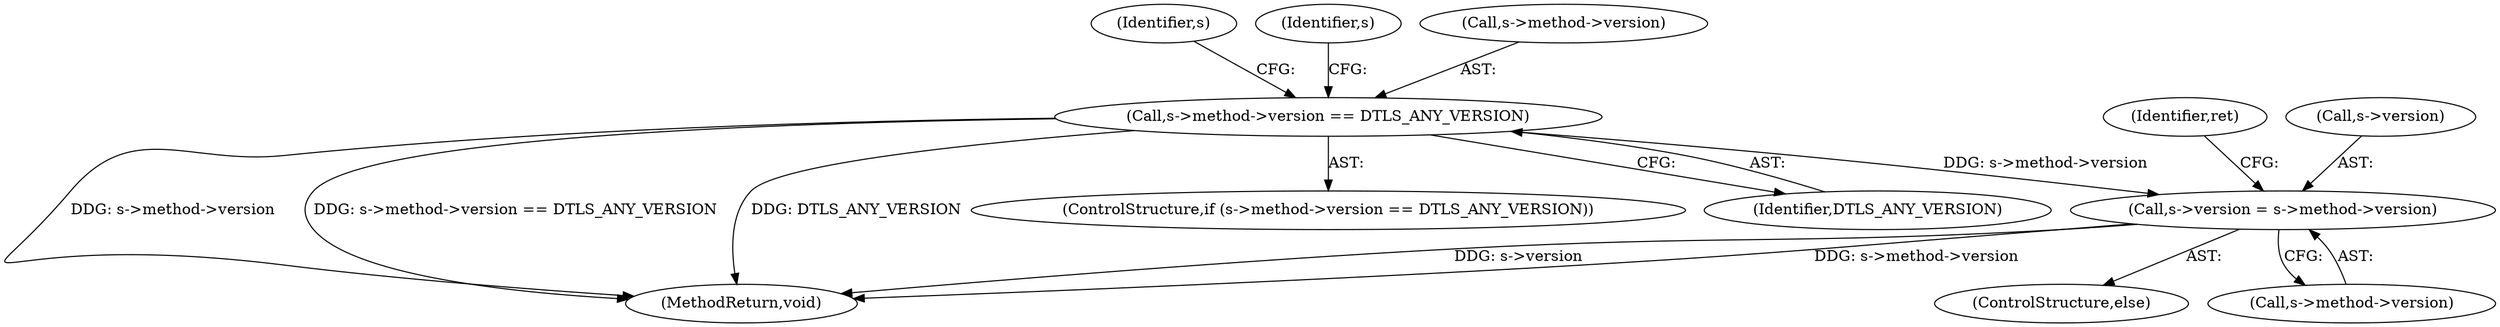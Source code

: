digraph "0_openssl_f5c7f5dfbaf0d2f7d946d0fe86f08e6bcb36ed0d_0@pointer" {
"1000264" [label="(Call,s->version = s->method->version)"];
"1000235" [label="(Call,s->method->version == DTLS_ANY_VERSION)"];
"1000263" [label="(ControlStructure,else)"];
"1000264" [label="(Call,s->version = s->method->version)"];
"1000268" [label="(Call,s->method->version)"];
"1000276" [label="(Identifier,ret)"];
"1000241" [label="(Identifier,DTLS_ANY_VERSION)"];
"1000244" [label="(Identifier,s)"];
"1000251" [label="(Identifier,s)"];
"1000714" [label="(MethodReturn,void)"];
"1000235" [label="(Call,s->method->version == DTLS_ANY_VERSION)"];
"1000236" [label="(Call,s->method->version)"];
"1000234" [label="(ControlStructure,if (s->method->version == DTLS_ANY_VERSION))"];
"1000265" [label="(Call,s->version)"];
"1000264" -> "1000263"  [label="AST: "];
"1000264" -> "1000268"  [label="CFG: "];
"1000265" -> "1000264"  [label="AST: "];
"1000268" -> "1000264"  [label="AST: "];
"1000276" -> "1000264"  [label="CFG: "];
"1000264" -> "1000714"  [label="DDG: s->version"];
"1000264" -> "1000714"  [label="DDG: s->method->version"];
"1000235" -> "1000264"  [label="DDG: s->method->version"];
"1000235" -> "1000234"  [label="AST: "];
"1000235" -> "1000241"  [label="CFG: "];
"1000236" -> "1000235"  [label="AST: "];
"1000241" -> "1000235"  [label="AST: "];
"1000244" -> "1000235"  [label="CFG: "];
"1000251" -> "1000235"  [label="CFG: "];
"1000235" -> "1000714"  [label="DDG: s->method->version"];
"1000235" -> "1000714"  [label="DDG: s->method->version == DTLS_ANY_VERSION"];
"1000235" -> "1000714"  [label="DDG: DTLS_ANY_VERSION"];
}
